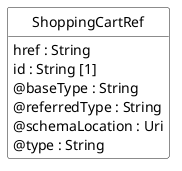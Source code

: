 @startuml
hide circle
hide methods
hide stereotype
show <<Enumeration>> stereotype
skinparam class {
   BackgroundColor<<Enumeration>> #E6F5F7
   BackgroundColor<<Ref>> #FFFFE0
   BackgroundColor<<Pivot>> #FFFFFFF
   BackgroundColor<<SimpleType>> #E2F0DA
   BackgroundColor #FCF2E3
}

class ShoppingCartRef <<Pivot>> {
    href : String
    id : String [1]
    @baseType : String
    @referredType : String
    @schemaLocation : Uri
    @type : String
}


@enduml